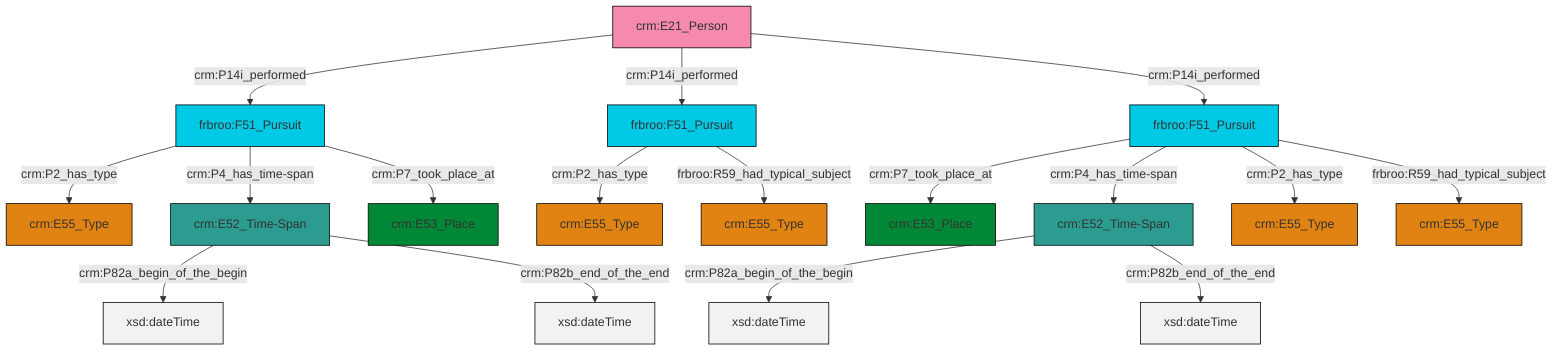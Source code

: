 graph TD
classDef Literal fill:#f2f2f2,stroke:#000000;
classDef CRM_Entity fill:#FFFFFF,stroke:#000000;
classDef Temporal_Entity fill:#00C9E6, stroke:#000000;
classDef Type fill:#E18312, stroke:#000000;
classDef Time-Span fill:#2C9C91, stroke:#000000;
classDef Appellation fill:#FFEB7F, stroke:#000000;
classDef Place fill:#008836, stroke:#000000;
classDef Persistent_Item fill:#B266B2, stroke:#000000;
classDef Conceptual_Object fill:#FFD700, stroke:#000000;
classDef Physical_Thing fill:#D2B48C, stroke:#000000;
classDef Actor fill:#f58aad, stroke:#000000;
classDef PC_Classes fill:#4ce600, stroke:#000000;
classDef Multi fill:#cccccc,stroke:#000000;

2["frbroo:F51_Pursuit"]:::Temporal_Entity -->|crm:P7_took_place_at| 4["crm:E53_Place"]:::Place
7["frbroo:F51_Pursuit"]:::Temporal_Entity -->|crm:P2_has_type| 0["crm:E55_Type"]:::Type
7["frbroo:F51_Pursuit"]:::Temporal_Entity -->|crm:P4_has_time-span| 10["crm:E52_Time-Span"]:::Time-Span
5["crm:E21_Person"]:::Actor -->|crm:P14i_performed| 7["frbroo:F51_Pursuit"]:::Temporal_Entity
14["frbroo:F51_Pursuit"]:::Temporal_Entity -->|crm:P2_has_type| 8["crm:E55_Type"]:::Type
5["crm:E21_Person"]:::Actor -->|crm:P14i_performed| 14["frbroo:F51_Pursuit"]:::Temporal_Entity
2["frbroo:F51_Pursuit"]:::Temporal_Entity -->|crm:P4_has_time-span| 11["crm:E52_Time-Span"]:::Time-Span
10["crm:E52_Time-Span"]:::Time-Span -->|crm:P82a_begin_of_the_begin| 15[xsd:dateTime]:::Literal
2["frbroo:F51_Pursuit"]:::Temporal_Entity -->|crm:P2_has_type| 16["crm:E55_Type"]:::Type
5["crm:E21_Person"]:::Actor -->|crm:P14i_performed| 2["frbroo:F51_Pursuit"]:::Temporal_Entity
11["crm:E52_Time-Span"]:::Time-Span -->|crm:P82a_begin_of_the_begin| 20[xsd:dateTime]:::Literal
2["frbroo:F51_Pursuit"]:::Temporal_Entity -->|frbroo:R59_had_typical_subject| 21["crm:E55_Type"]:::Type
14["frbroo:F51_Pursuit"]:::Temporal_Entity -->|frbroo:R59_had_typical_subject| 22["crm:E55_Type"]:::Type
10["crm:E52_Time-Span"]:::Time-Span -->|crm:P82b_end_of_the_end| 26[xsd:dateTime]:::Literal
11["crm:E52_Time-Span"]:::Time-Span -->|crm:P82b_end_of_the_end| 28[xsd:dateTime]:::Literal
7["frbroo:F51_Pursuit"]:::Temporal_Entity -->|crm:P7_took_place_at| 23["crm:E53_Place"]:::Place